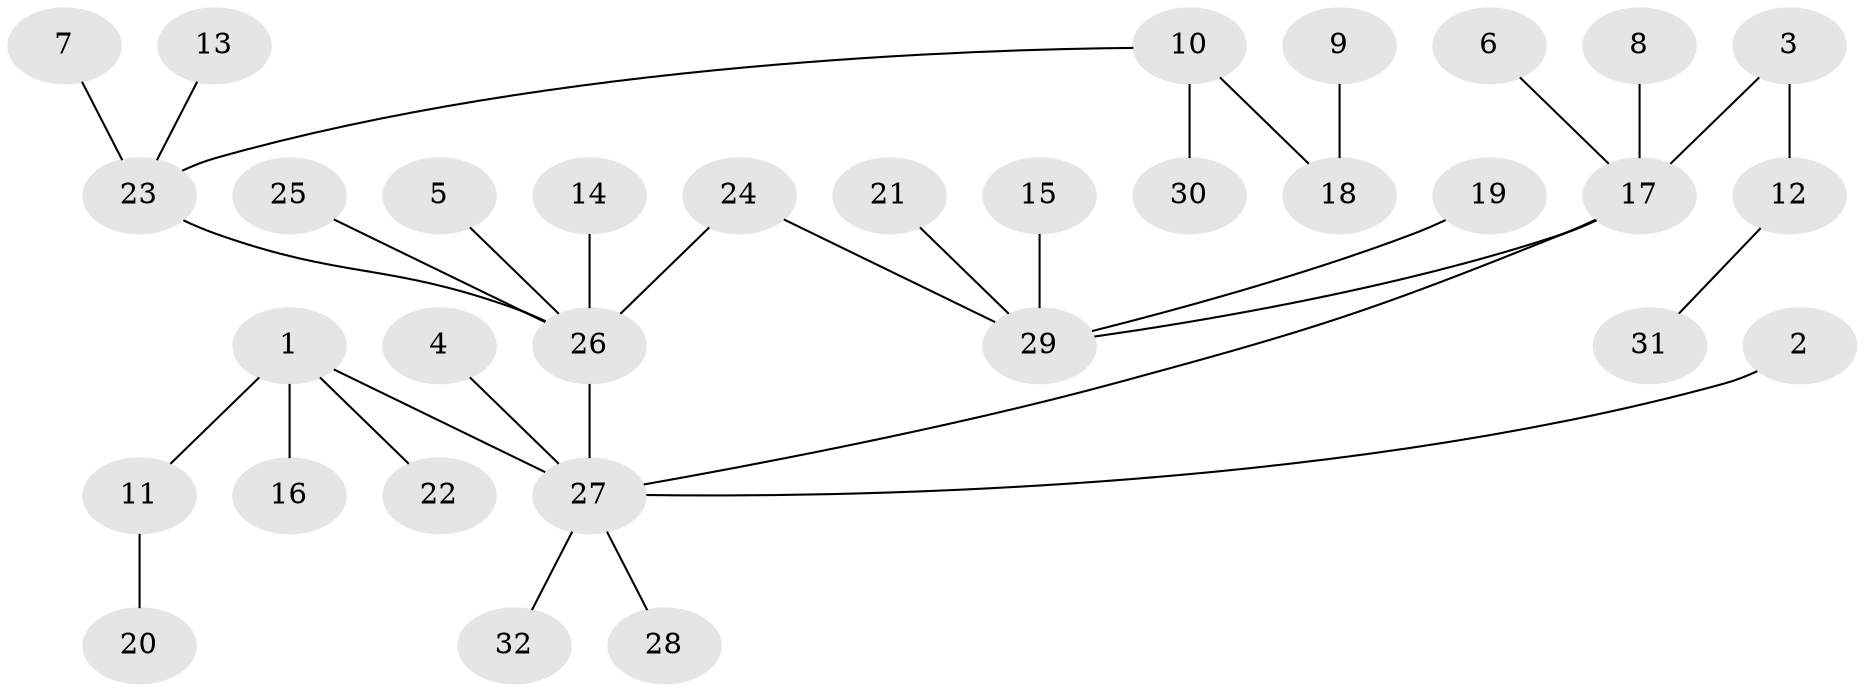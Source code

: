 // original degree distribution, {3: 0.1875, 2: 0.203125, 8: 0.015625, 6: 0.03125, 1: 0.515625, 4: 0.03125, 5: 0.015625}
// Generated by graph-tools (version 1.1) at 2025/49/03/09/25 03:49:19]
// undirected, 32 vertices, 32 edges
graph export_dot {
graph [start="1"]
  node [color=gray90,style=filled];
  1;
  2;
  3;
  4;
  5;
  6;
  7;
  8;
  9;
  10;
  11;
  12;
  13;
  14;
  15;
  16;
  17;
  18;
  19;
  20;
  21;
  22;
  23;
  24;
  25;
  26;
  27;
  28;
  29;
  30;
  31;
  32;
  1 -- 11 [weight=1.0];
  1 -- 16 [weight=1.0];
  1 -- 22 [weight=1.0];
  1 -- 27 [weight=1.0];
  2 -- 27 [weight=1.0];
  3 -- 12 [weight=1.0];
  3 -- 17 [weight=1.0];
  4 -- 27 [weight=1.0];
  5 -- 26 [weight=1.0];
  6 -- 17 [weight=1.0];
  7 -- 23 [weight=1.0];
  8 -- 17 [weight=1.0];
  9 -- 18 [weight=1.0];
  10 -- 18 [weight=1.0];
  10 -- 23 [weight=1.0];
  10 -- 30 [weight=1.0];
  11 -- 20 [weight=1.0];
  12 -- 31 [weight=1.0];
  13 -- 23 [weight=1.0];
  14 -- 26 [weight=1.0];
  15 -- 29 [weight=1.0];
  17 -- 27 [weight=1.0];
  17 -- 29 [weight=1.0];
  19 -- 29 [weight=1.0];
  21 -- 29 [weight=1.0];
  23 -- 26 [weight=1.0];
  24 -- 26 [weight=1.0];
  24 -- 29 [weight=1.0];
  25 -- 26 [weight=1.0];
  26 -- 27 [weight=1.0];
  27 -- 28 [weight=1.0];
  27 -- 32 [weight=1.0];
}
